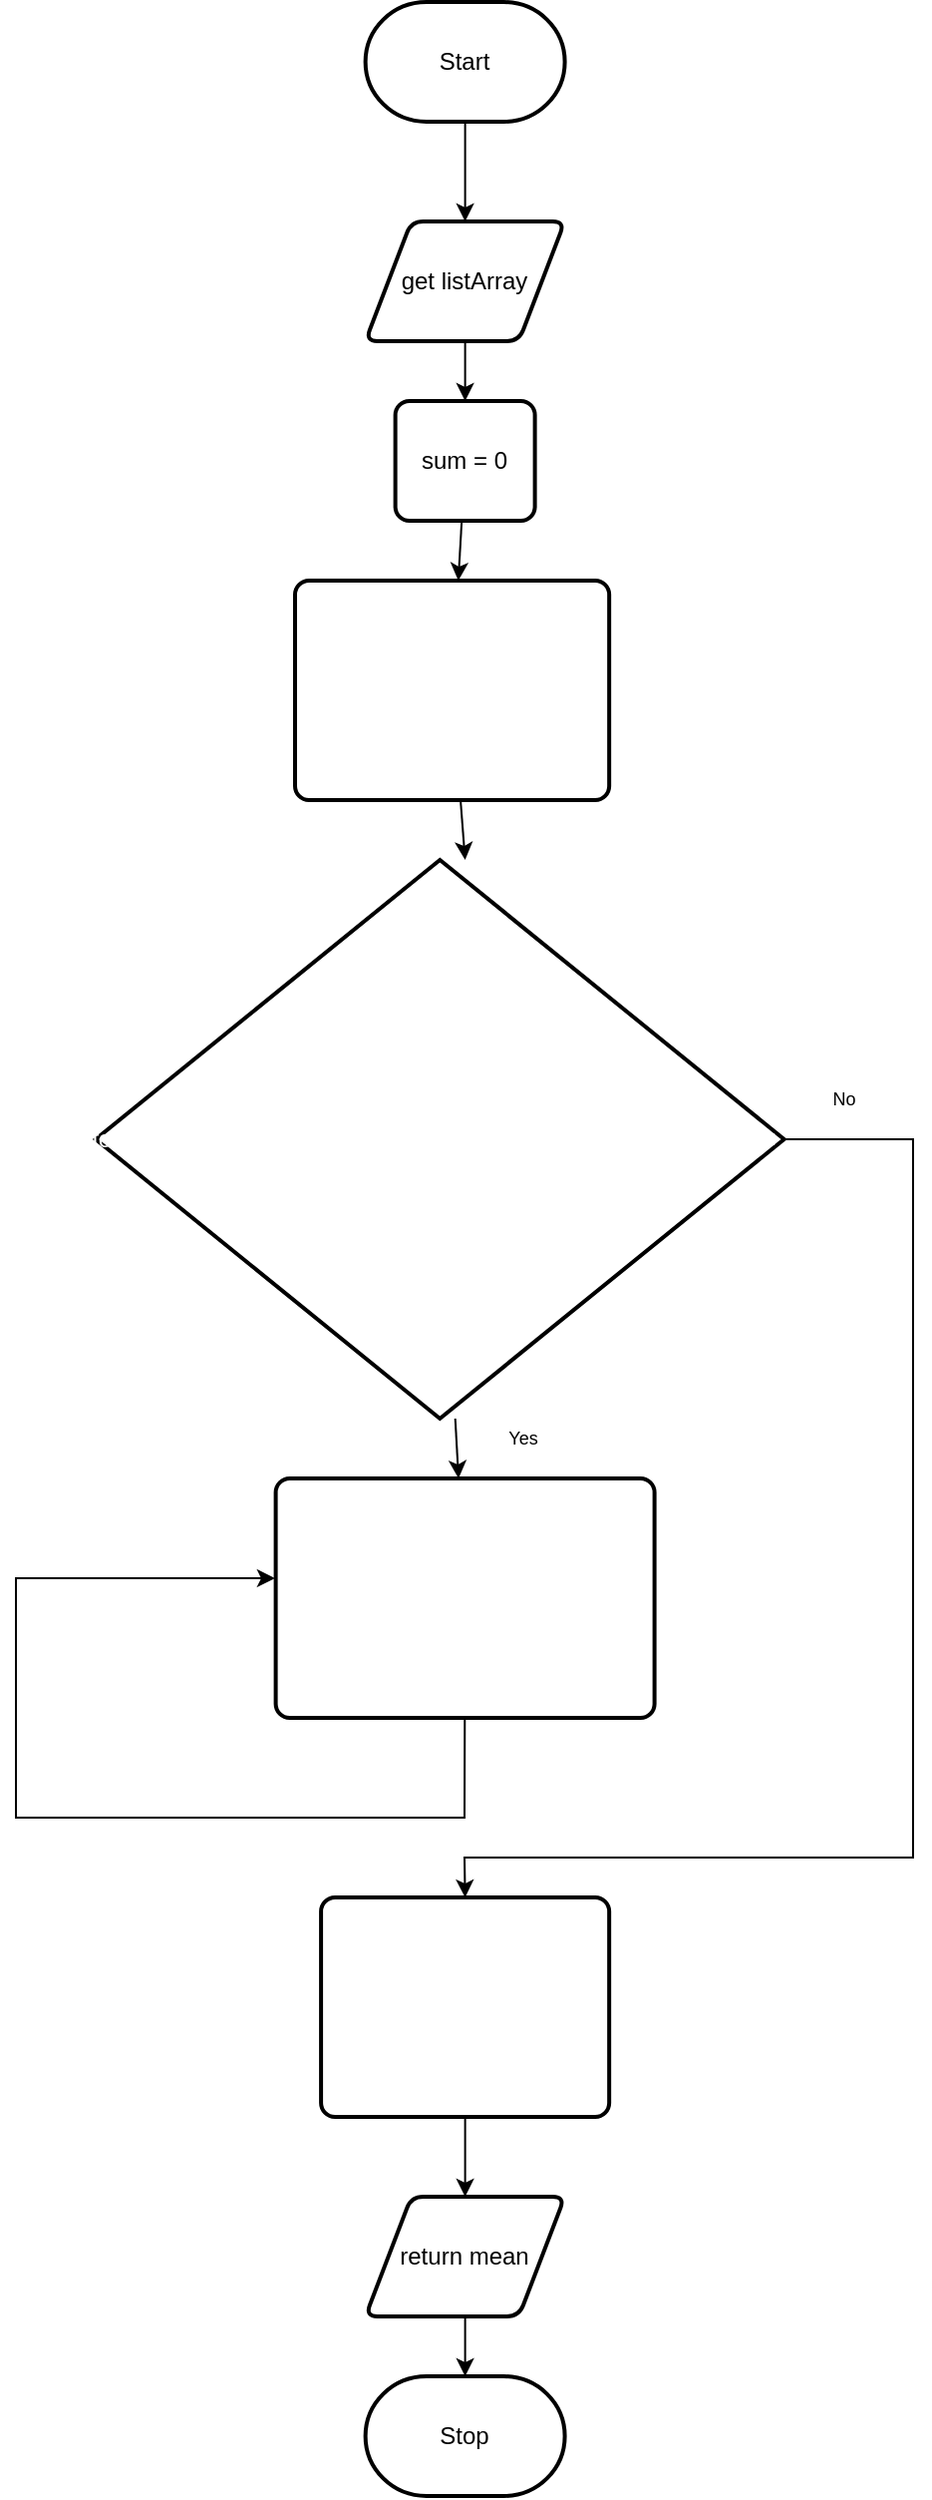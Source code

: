 <mxfile>
    <diagram id="trLyMG2Wxk9WHvOFuI22" name="Page-1">
        <mxGraphModel dx="1086" dy="1869" grid="1" gridSize="10" guides="1" tooltips="1" connect="1" arrows="1" fold="1" page="1" pageScale="1" pageWidth="827" pageHeight="1169" math="0" shadow="0">
            <root>
                <mxCell id="0"/>
                <mxCell id="1" parent="0"/>
                <mxCell id="2" value="" style="edgeStyle=none;html=1;" edge="1" parent="1" source="3">
                    <mxGeometry relative="1" as="geometry">
                        <mxPoint x="385.31" y="80" as="targetPoint"/>
                    </mxGeometry>
                </mxCell>
                <mxCell id="3" value="Start" style="strokeWidth=2;html=1;shape=mxgraph.flowchart.terminator;whiteSpace=wrap;" vertex="1" parent="1">
                    <mxGeometry x="335.31" y="-30" width="100" height="60" as="geometry"/>
                </mxCell>
                <mxCell id="4" value="" style="edgeStyle=none;html=1;" edge="1" parent="1" source="5" target="7">
                    <mxGeometry relative="1" as="geometry"/>
                </mxCell>
                <mxCell id="5" value="get listArray" style="shape=parallelogram;html=1;strokeWidth=2;perimeter=parallelogramPerimeter;whiteSpace=wrap;rounded=1;arcSize=12;size=0.23;" vertex="1" parent="1">
                    <mxGeometry x="335.31" y="80" width="100" height="60" as="geometry"/>
                </mxCell>
                <mxCell id="6" value="" style="edgeStyle=none;html=1;fontFamily=Helvetica;" edge="1" parent="1" source="7" target="9">
                    <mxGeometry relative="1" as="geometry"/>
                </mxCell>
                <mxCell id="7" value="sum = 0" style="rounded=1;whiteSpace=wrap;html=1;absoluteArcSize=1;arcSize=14;strokeWidth=2;" vertex="1" parent="1">
                    <mxGeometry x="350.31" y="170" width="70" height="60" as="geometry"/>
                </mxCell>
                <mxCell id="8" value="" style="edgeStyle=none;html=1;fontFamily=Helvetica;fontSize=9;" edge="1" parent="1" source="9">
                    <mxGeometry relative="1" as="geometry">
                        <mxPoint x="385.31" y="400" as="targetPoint"/>
                    </mxGeometry>
                </mxCell>
                <mxCell id="9" value="&lt;pre style=&quot;overflow-wrap: break-word&quot;&gt;&lt;font color=&quot;#ffffff&quot; face=&quot;Helvetica&quot;&gt;arraySize = listArray.length &lt;/font&gt;&lt;/pre&gt;" style="rounded=1;whiteSpace=wrap;html=1;absoluteArcSize=1;arcSize=14;strokeWidth=2;" vertex="1" parent="1">
                    <mxGeometry x="300" y="260" width="157.58" height="110" as="geometry"/>
                </mxCell>
                <mxCell id="10" style="edgeStyle=none;rounded=0;html=1;entryX=-0.002;entryY=0.417;entryDx=0;entryDy=0;entryPerimeter=0;fontFamily=Helvetica;fontSize=9;" edge="1" parent="1" source="11" target="11">
                    <mxGeometry relative="1" as="geometry">
                        <Array as="points">
                            <mxPoint x="385" y="880"/>
                            <mxPoint x="160" y="880"/>
                            <mxPoint x="160" y="760"/>
                        </Array>
                    </mxGeometry>
                </mxCell>
                <mxCell id="11" value="&lt;pre style=&quot;overflow-wrap: break-word&quot;&gt;&lt;pre style=&quot;overflow-wrap: break-word&quot;&gt;&lt;font color=&quot;#ffffff&quot; face=&quot;Helvetica&quot;&gt;sum += listArray[loopCounter]&lt;/font&gt;&lt;/pre&gt;&lt;/pre&gt;" style="rounded=1;whiteSpace=wrap;html=1;absoluteArcSize=1;arcSize=14;strokeWidth=2;" vertex="1" parent="1">
                    <mxGeometry x="290.31" y="710" width="190" height="120" as="geometry"/>
                </mxCell>
                <mxCell id="12" value="" style="edgeStyle=none;rounded=0;html=1;fontFamily=Helvetica;fontSize=9;" edge="1" parent="1" source="14" target="11">
                    <mxGeometry relative="1" as="geometry"/>
                </mxCell>
                <mxCell id="13" style="edgeStyle=none;rounded=0;html=1;entryX=0.5;entryY=0;entryDx=0;entryDy=0;fontFamily=Helvetica;fontSize=9;" edge="1" parent="1" source="14" target="16">
                    <mxGeometry relative="1" as="geometry">
                        <Array as="points">
                            <mxPoint x="610" y="540"/>
                            <mxPoint x="610" y="900"/>
                            <mxPoint x="385" y="900"/>
                        </Array>
                    </mxGeometry>
                </mxCell>
                <mxCell id="14" value="&lt;pre style=&quot;overflow-wrap: break-word&quot;&gt;&lt;font face=&quot;Helvetica&quot; color=&quot;#ffffff&quot; style=&quot;font-size: 12px;&quot;&gt;for (let loopCounter = 0; loopCounter &amp;lt; arraySize; loopCounter++ &lt;/font&gt;&lt;/pre&gt;" style="strokeWidth=2;html=1;shape=mxgraph.flowchart.decision;whiteSpace=wrap;fontFamily=Helvetica;fontSize=9;" vertex="1" parent="1">
                    <mxGeometry x="200" y="400" width="345.31" height="280" as="geometry"/>
                </mxCell>
                <mxCell id="15" value="" style="edgeStyle=none;rounded=0;html=1;fontFamily=Helvetica;fontSize=9;" edge="1" parent="1" source="16">
                    <mxGeometry relative="1" as="geometry">
                        <mxPoint x="385.31" y="1070" as="targetPoint"/>
                    </mxGeometry>
                </mxCell>
                <mxCell id="16" value="&lt;pre style=&quot;overflow-wrap: break-word&quot;&gt;&lt;pre style=&quot;overflow-wrap: break-word&quot;&gt;&lt;font color=&quot;#ffffff&quot; face=&quot;Helvetica&quot;&gt;mean = sum / arraySize&lt;/font&gt;&lt;/pre&gt;&lt;/pre&gt;" style="rounded=1;whiteSpace=wrap;html=1;absoluteArcSize=1;arcSize=14;strokeWidth=2;" vertex="1" parent="1">
                    <mxGeometry x="313.04" y="920" width="144.54" height="110" as="geometry"/>
                </mxCell>
                <mxCell id="17" value="Yes" style="text;html=1;resizable=0;autosize=1;align=center;verticalAlign=middle;points=[];fillColor=none;strokeColor=none;rounded=0;fontFamily=Helvetica;fontSize=9;" vertex="1" parent="1">
                    <mxGeometry x="399.0" y="680" width="30" height="20" as="geometry"/>
                </mxCell>
                <mxCell id="18" value="No" style="text;html=1;resizable=0;autosize=1;align=center;verticalAlign=middle;points=[];fillColor=none;strokeColor=none;rounded=0;fontFamily=Helvetica;fontSize=9;" vertex="1" parent="1">
                    <mxGeometry x="560" y="510" width="30" height="20" as="geometry"/>
                </mxCell>
                <mxCell id="19" value="" style="edgeStyle=none;rounded=0;html=1;fontFamily=Helvetica;fontSize=9;" edge="1" parent="1" source="20" target="21">
                    <mxGeometry relative="1" as="geometry"/>
                </mxCell>
                <mxCell id="20" value="return mean" style="shape=parallelogram;html=1;strokeWidth=2;perimeter=parallelogramPerimeter;whiteSpace=wrap;rounded=1;arcSize=12;size=0.23;" vertex="1" parent="1">
                    <mxGeometry x="335.31" y="1070" width="100" height="60" as="geometry"/>
                </mxCell>
                <mxCell id="21" value="Stop" style="strokeWidth=2;html=1;shape=mxgraph.flowchart.terminator;whiteSpace=wrap;" vertex="1" parent="1">
                    <mxGeometry x="335.31" y="1160" width="100" height="60" as="geometry"/>
                </mxCell>
            </root>
        </mxGraphModel>
    </diagram>
</mxfile>
